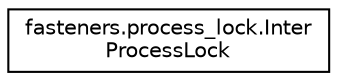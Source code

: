 digraph "Graphical Class Hierarchy"
{
 // LATEX_PDF_SIZE
  edge [fontname="Helvetica",fontsize="10",labelfontname="Helvetica",labelfontsize="10"];
  node [fontname="Helvetica",fontsize="10",shape=record];
  rankdir="LR";
  Node0 [label="fasteners.process_lock.Inter\lProcessLock",height=0.2,width=0.4,color="black", fillcolor="white", style="filled",URL="$classfasteners_1_1process__lock_1_1InterProcessLock.html",tooltip=" "];
}
